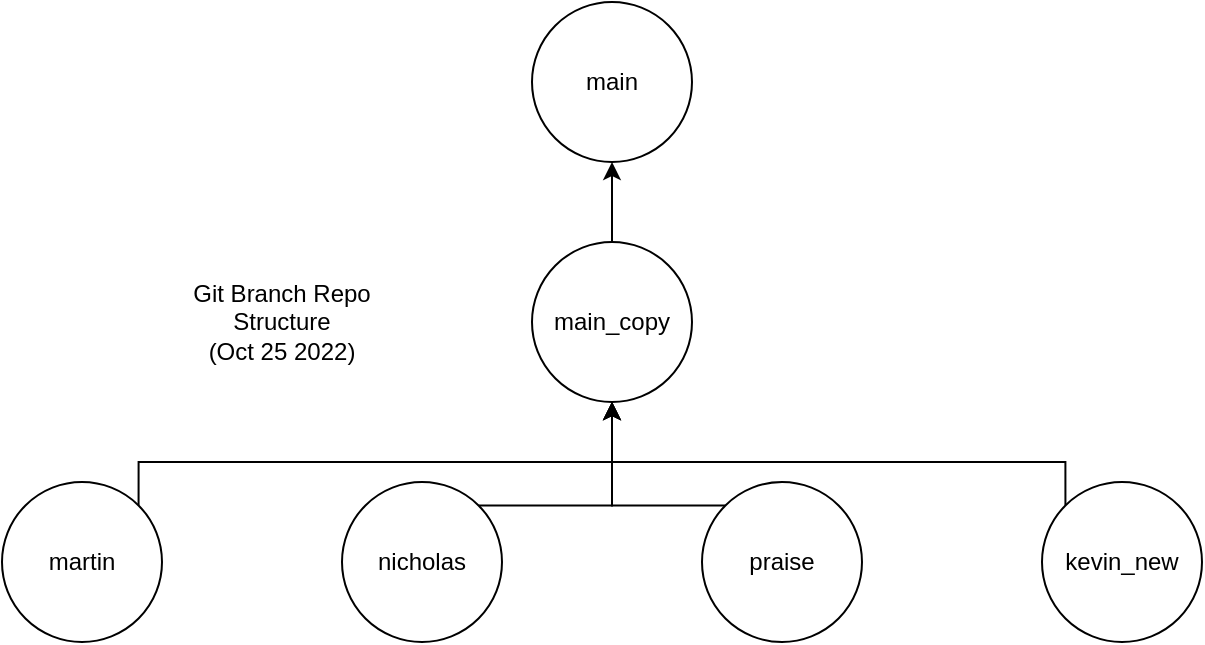 <mxfile version="20.5.1"><diagram id="KZos2qtQxWfgJmJXf4Nz" name="Page-1"><mxGraphModel dx="1022" dy="472" grid="1" gridSize="10" guides="1" tooltips="1" connect="1" arrows="1" fold="1" page="1" pageScale="1" pageWidth="850" pageHeight="1100" math="0" shadow="0"><root><mxCell id="0"/><mxCell id="1" parent="0"/><mxCell id="qngJkprln9Ky_B8XOMbE-1" value="" style="ellipse;whiteSpace=wrap;html=1;aspect=fixed;" vertex="1" parent="1"><mxGeometry x="385" y="40" width="80" height="80" as="geometry"/></mxCell><mxCell id="qngJkprln9Ky_B8XOMbE-8" style="edgeStyle=orthogonalEdgeStyle;rounded=0;orthogonalLoop=1;jettySize=auto;html=1;exitX=0.5;exitY=0;exitDx=0;exitDy=0;entryX=0.5;entryY=1;entryDx=0;entryDy=0;" edge="1" parent="1" source="qngJkprln9Ky_B8XOMbE-2" target="qngJkprln9Ky_B8XOMbE-1"><mxGeometry relative="1" as="geometry"/></mxCell><mxCell id="qngJkprln9Ky_B8XOMbE-2" value="" style="ellipse;whiteSpace=wrap;html=1;aspect=fixed;" vertex="1" parent="1"><mxGeometry x="385" y="160" width="80" height="80" as="geometry"/></mxCell><mxCell id="qngJkprln9Ky_B8XOMbE-12" style="edgeStyle=orthogonalEdgeStyle;rounded=0;orthogonalLoop=1;jettySize=auto;html=1;exitX=1;exitY=0;exitDx=0;exitDy=0;entryX=0.5;entryY=1;entryDx=0;entryDy=0;" edge="1" parent="1" source="qngJkprln9Ky_B8XOMbE-3" target="qngJkprln9Ky_B8XOMbE-2"><mxGeometry relative="1" as="geometry"><Array as="points"><mxPoint x="188" y="270"/><mxPoint x="425" y="270"/></Array></mxGeometry></mxCell><mxCell id="qngJkprln9Ky_B8XOMbE-3" value="" style="ellipse;whiteSpace=wrap;html=1;aspect=fixed;" vertex="1" parent="1"><mxGeometry x="120" y="280" width="80" height="80" as="geometry"/></mxCell><mxCell id="qngJkprln9Ky_B8XOMbE-9" style="edgeStyle=orthogonalEdgeStyle;rounded=0;orthogonalLoop=1;jettySize=auto;html=1;exitX=1;exitY=0;exitDx=0;exitDy=0;entryX=0.5;entryY=1;entryDx=0;entryDy=0;" edge="1" parent="1" source="qngJkprln9Ky_B8XOMbE-4" target="qngJkprln9Ky_B8XOMbE-2"><mxGeometry relative="1" as="geometry"/></mxCell><mxCell id="qngJkprln9Ky_B8XOMbE-4" value="" style="ellipse;whiteSpace=wrap;html=1;aspect=fixed;" vertex="1" parent="1"><mxGeometry x="290" y="280" width="80" height="80" as="geometry"/></mxCell><mxCell id="qngJkprln9Ky_B8XOMbE-10" style="edgeStyle=orthogonalEdgeStyle;rounded=0;orthogonalLoop=1;jettySize=auto;html=1;exitX=0;exitY=0;exitDx=0;exitDy=0;entryX=0.5;entryY=1;entryDx=0;entryDy=0;" edge="1" parent="1" source="qngJkprln9Ky_B8XOMbE-5" target="qngJkprln9Ky_B8XOMbE-2"><mxGeometry relative="1" as="geometry"><mxPoint x="430" y="240" as="targetPoint"/></mxGeometry></mxCell><mxCell id="qngJkprln9Ky_B8XOMbE-5" value="" style="ellipse;whiteSpace=wrap;html=1;aspect=fixed;" vertex="1" parent="1"><mxGeometry x="470" y="280" width="80" height="80" as="geometry"/></mxCell><mxCell id="qngJkprln9Ky_B8XOMbE-11" style="edgeStyle=orthogonalEdgeStyle;rounded=0;orthogonalLoop=1;jettySize=auto;html=1;exitX=0;exitY=0;exitDx=0;exitDy=0;entryX=0.5;entryY=1;entryDx=0;entryDy=0;" edge="1" parent="1" source="qngJkprln9Ky_B8XOMbE-6" target="qngJkprln9Ky_B8XOMbE-2"><mxGeometry relative="1" as="geometry"><Array as="points"><mxPoint x="652" y="270"/><mxPoint x="425" y="270"/></Array></mxGeometry></mxCell><mxCell id="qngJkprln9Ky_B8XOMbE-6" value="" style="ellipse;whiteSpace=wrap;html=1;aspect=fixed;" vertex="1" parent="1"><mxGeometry x="640" y="280" width="80" height="80" as="geometry"/></mxCell><mxCell id="qngJkprln9Ky_B8XOMbE-13" value="martin" style="text;html=1;strokeColor=none;fillColor=none;align=center;verticalAlign=middle;whiteSpace=wrap;rounded=0;" vertex="1" parent="1"><mxGeometry x="130" y="305" width="60" height="30" as="geometry"/></mxCell><mxCell id="qngJkprln9Ky_B8XOMbE-14" value="nicholas" style="text;html=1;strokeColor=none;fillColor=none;align=center;verticalAlign=middle;whiteSpace=wrap;rounded=0;" vertex="1" parent="1"><mxGeometry x="300" y="305" width="60" height="30" as="geometry"/></mxCell><mxCell id="qngJkprln9Ky_B8XOMbE-16" value="kevin_new" style="text;html=1;strokeColor=none;fillColor=none;align=center;verticalAlign=middle;whiteSpace=wrap;rounded=0;" vertex="1" parent="1"><mxGeometry x="650" y="305" width="60" height="30" as="geometry"/></mxCell><mxCell id="qngJkprln9Ky_B8XOMbE-17" value="main_copy" style="text;html=1;strokeColor=none;fillColor=none;align=center;verticalAlign=middle;whiteSpace=wrap;rounded=0;" vertex="1" parent="1"><mxGeometry x="395" y="185" width="60" height="30" as="geometry"/></mxCell><mxCell id="qngJkprln9Ky_B8XOMbE-18" value="main" style="text;html=1;strokeColor=none;fillColor=none;align=center;verticalAlign=middle;whiteSpace=wrap;rounded=0;" vertex="1" parent="1"><mxGeometry x="395" y="65" width="60" height="30" as="geometry"/></mxCell><mxCell id="qngJkprln9Ky_B8XOMbE-19" value="praise" style="text;html=1;strokeColor=none;fillColor=none;align=center;verticalAlign=middle;whiteSpace=wrap;rounded=0;" vertex="1" parent="1"><mxGeometry x="480" y="305" width="60" height="30" as="geometry"/></mxCell><mxCell id="qngJkprln9Ky_B8XOMbE-20" value="Git Branch Repo Structure&lt;br&gt;(Oct 25 2022)" style="text;html=1;strokeColor=none;fillColor=none;align=center;verticalAlign=middle;whiteSpace=wrap;rounded=0;" vertex="1" parent="1"><mxGeometry x="210" y="185" width="100" height="30" as="geometry"/></mxCell></root></mxGraphModel></diagram></mxfile>